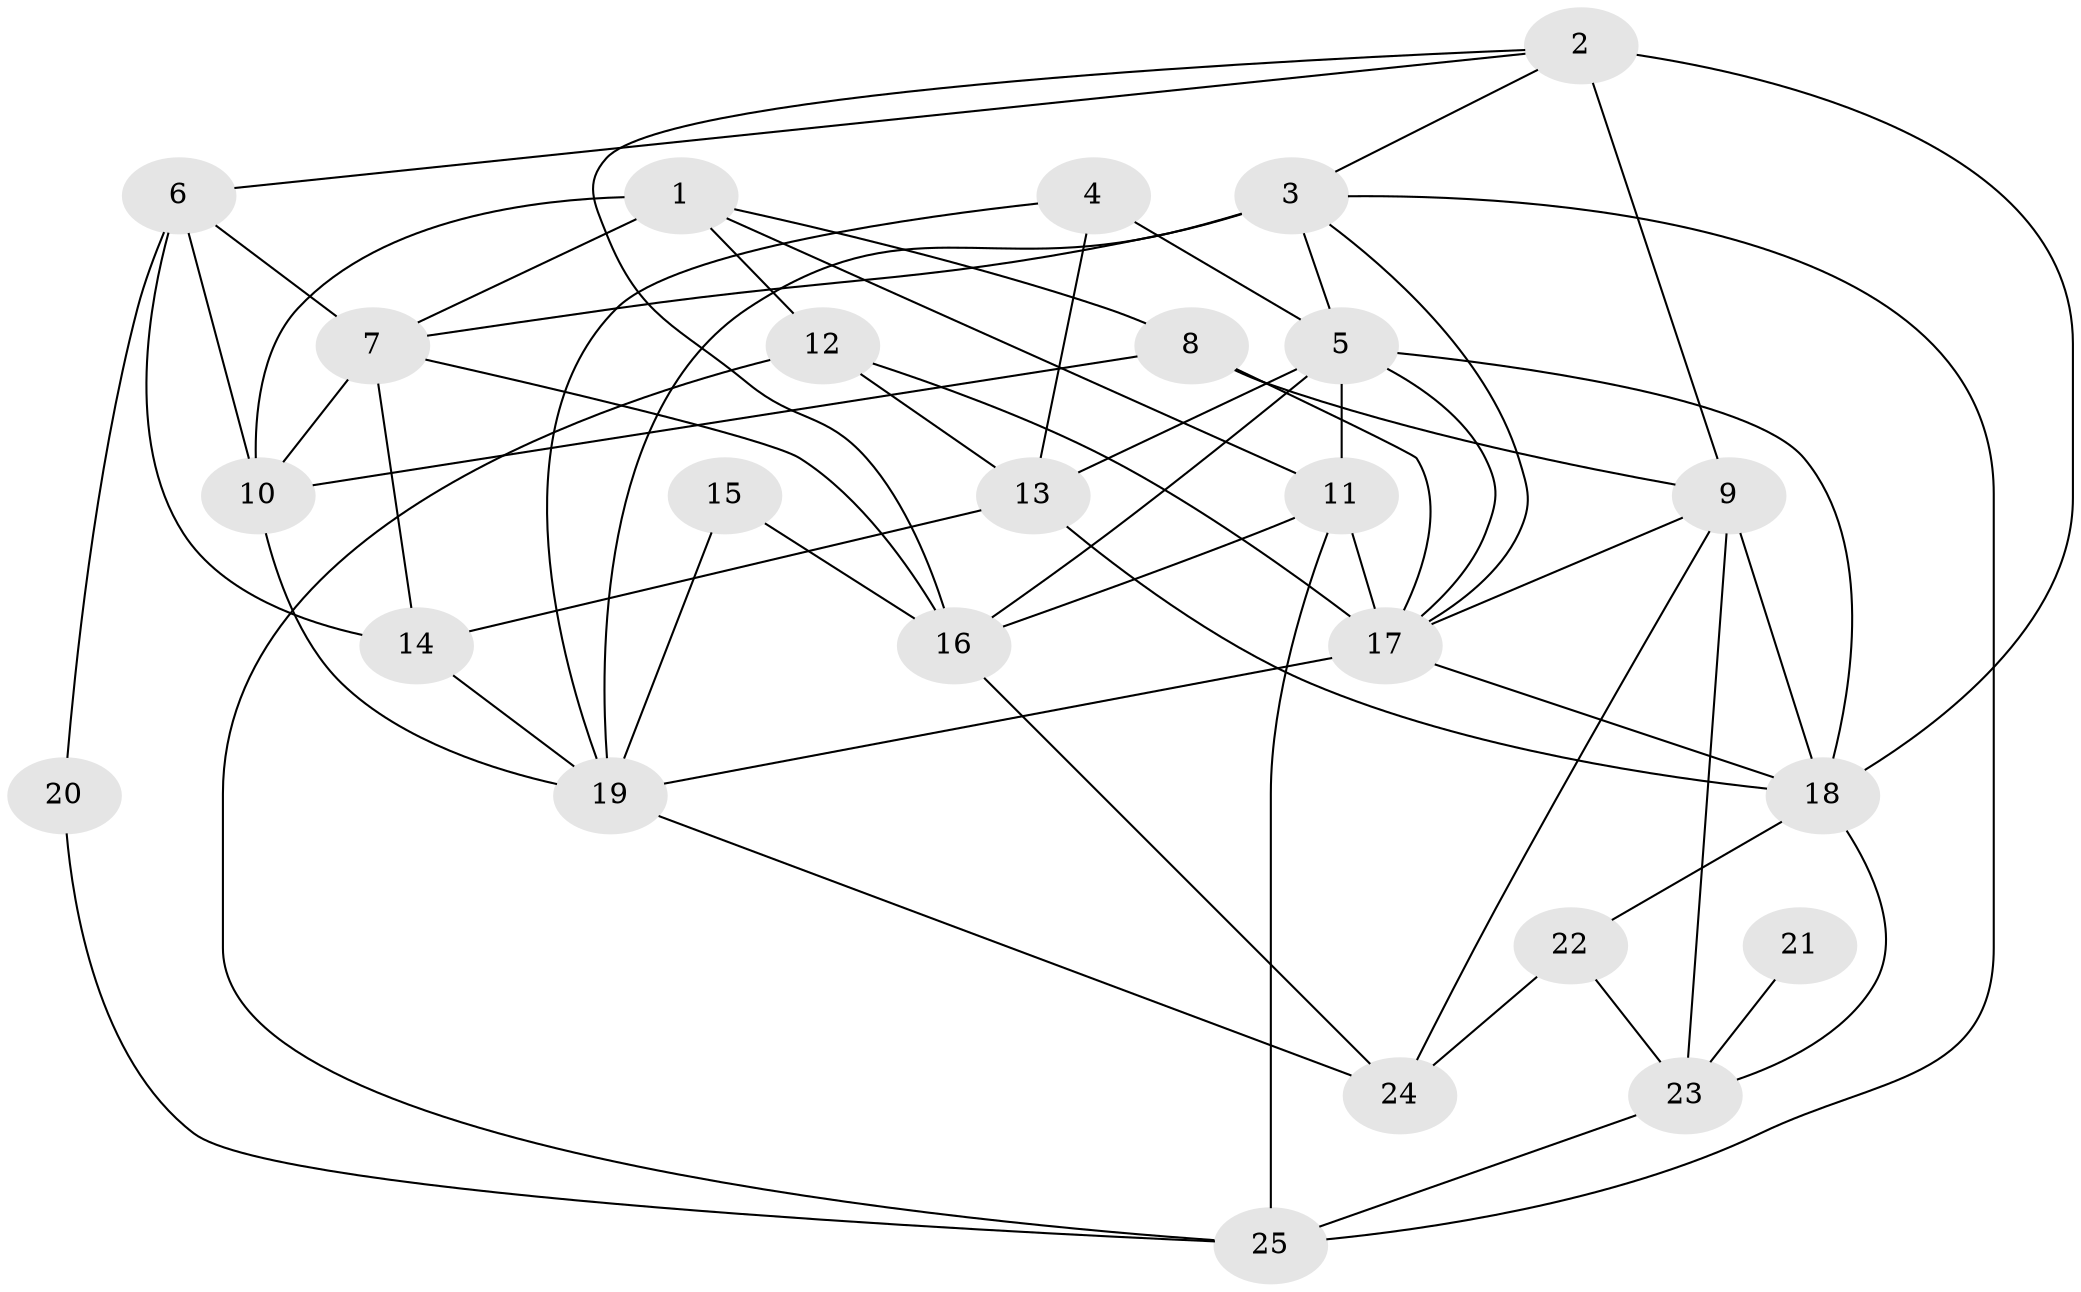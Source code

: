 // original degree distribution, {5: 0.14, 4: 0.32, 3: 0.24, 6: 0.12, 2: 0.14, 8: 0.02, 7: 0.02}
// Generated by graph-tools (version 1.1) at 2025/01/03/09/25 03:01:59]
// undirected, 25 vertices, 60 edges
graph export_dot {
graph [start="1"]
  node [color=gray90,style=filled];
  1;
  2;
  3;
  4;
  5;
  6;
  7;
  8;
  9;
  10;
  11;
  12;
  13;
  14;
  15;
  16;
  17;
  18;
  19;
  20;
  21;
  22;
  23;
  24;
  25;
  1 -- 7 [weight=2.0];
  1 -- 8 [weight=1.0];
  1 -- 10 [weight=2.0];
  1 -- 11 [weight=1.0];
  1 -- 12 [weight=1.0];
  2 -- 3 [weight=1.0];
  2 -- 6 [weight=1.0];
  2 -- 9 [weight=2.0];
  2 -- 16 [weight=1.0];
  2 -- 18 [weight=1.0];
  3 -- 5 [weight=1.0];
  3 -- 7 [weight=1.0];
  3 -- 17 [weight=1.0];
  3 -- 19 [weight=3.0];
  3 -- 25 [weight=1.0];
  4 -- 5 [weight=2.0];
  4 -- 13 [weight=1.0];
  4 -- 19 [weight=1.0];
  5 -- 11 [weight=2.0];
  5 -- 13 [weight=1.0];
  5 -- 16 [weight=1.0];
  5 -- 17 [weight=1.0];
  5 -- 18 [weight=2.0];
  6 -- 7 [weight=1.0];
  6 -- 10 [weight=1.0];
  6 -- 14 [weight=1.0];
  6 -- 20 [weight=1.0];
  7 -- 10 [weight=2.0];
  7 -- 14 [weight=1.0];
  7 -- 16 [weight=1.0];
  8 -- 9 [weight=1.0];
  8 -- 10 [weight=1.0];
  8 -- 17 [weight=1.0];
  9 -- 17 [weight=1.0];
  9 -- 18 [weight=1.0];
  9 -- 23 [weight=4.0];
  9 -- 24 [weight=1.0];
  10 -- 19 [weight=1.0];
  11 -- 16 [weight=1.0];
  11 -- 17 [weight=1.0];
  11 -- 25 [weight=1.0];
  12 -- 13 [weight=1.0];
  12 -- 17 [weight=1.0];
  12 -- 25 [weight=1.0];
  13 -- 14 [weight=1.0];
  13 -- 18 [weight=1.0];
  14 -- 19 [weight=1.0];
  15 -- 16 [weight=1.0];
  15 -- 19 [weight=1.0];
  16 -- 24 [weight=1.0];
  17 -- 18 [weight=1.0];
  17 -- 19 [weight=1.0];
  18 -- 22 [weight=1.0];
  18 -- 23 [weight=1.0];
  19 -- 24 [weight=1.0];
  20 -- 25 [weight=1.0];
  21 -- 23 [weight=2.0];
  22 -- 23 [weight=1.0];
  22 -- 24 [weight=1.0];
  23 -- 25 [weight=1.0];
}
